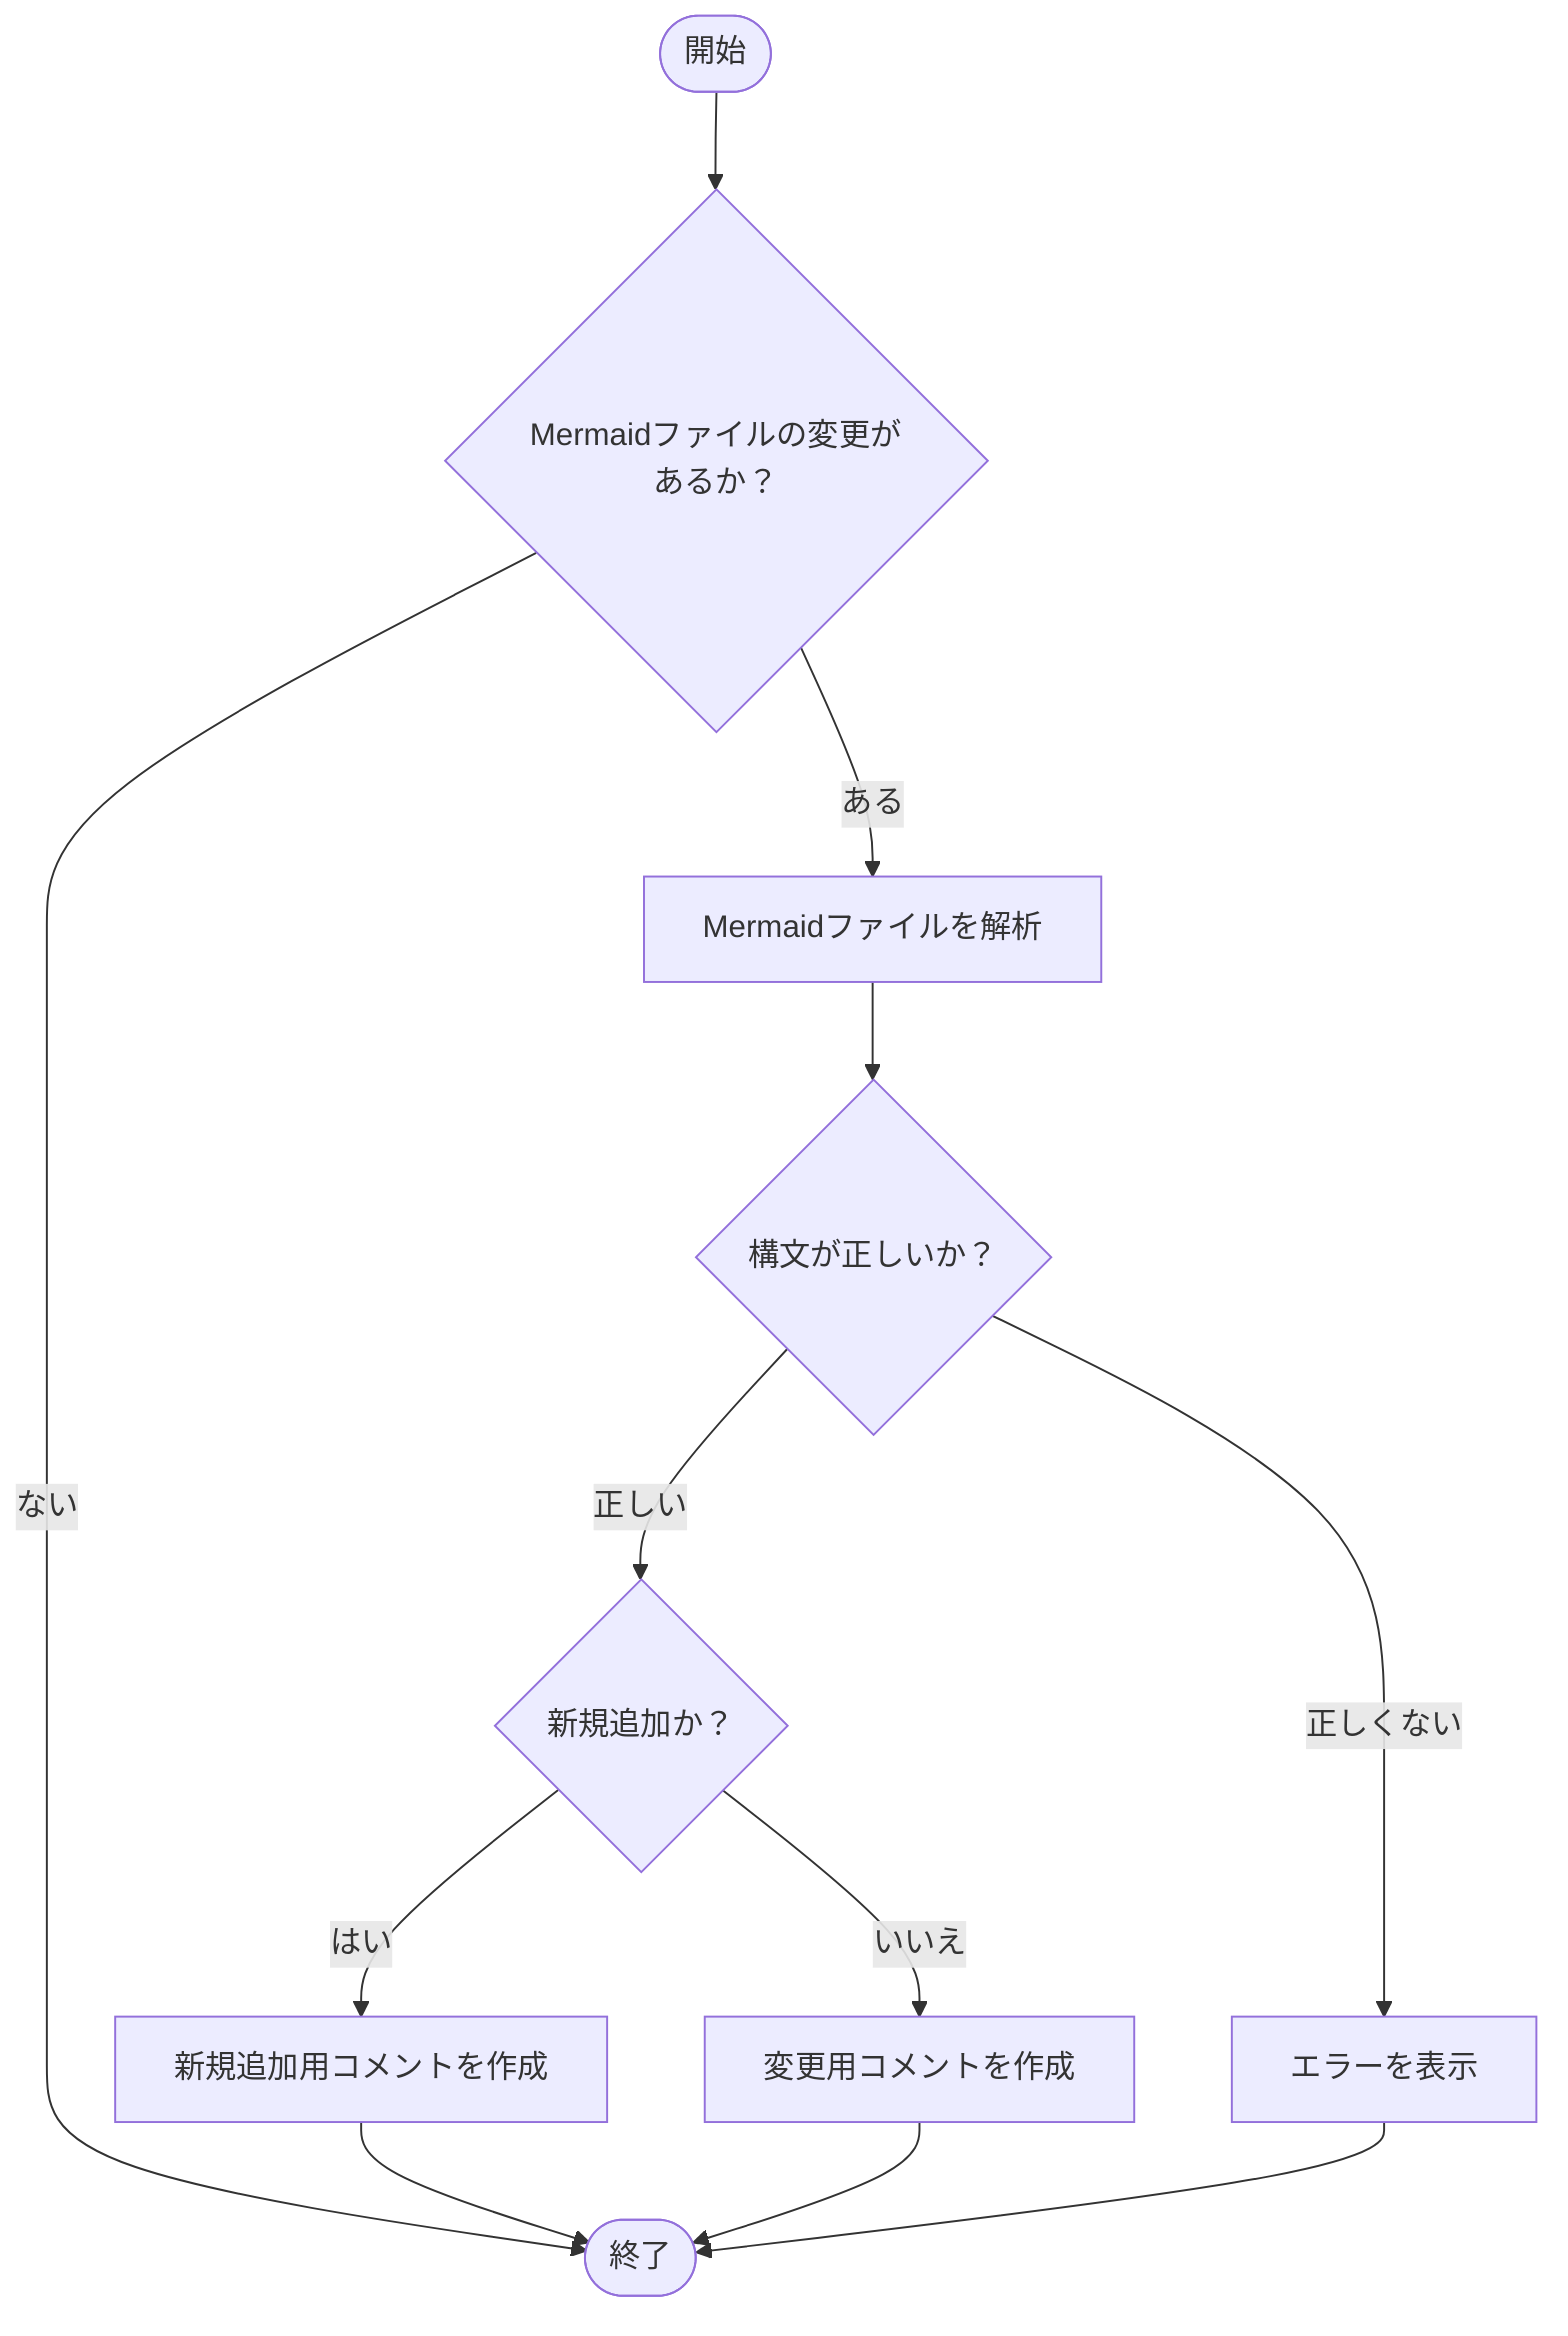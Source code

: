 flowchart TD
Start([開始]) --> CheckFile{Mermaidファイルの変更があるか？}
CheckFile --> |ある| Parse[Mermaidファイルを解析]
CheckFile --> |ない| End([終了])
Parse --> Validate{構文が正しいか？}
Validate --> |正しい| CheckNew{新規追加か？}
Validate --> |正しくない| Error[エラーを表示]
CheckNew --> |はい| NewComment[新規追加用コメントを作成]
CheckNew --> |いいえ| FixComment[変更用コメントを作成]
NewComment --> End
FixComment --> End
Error --> End